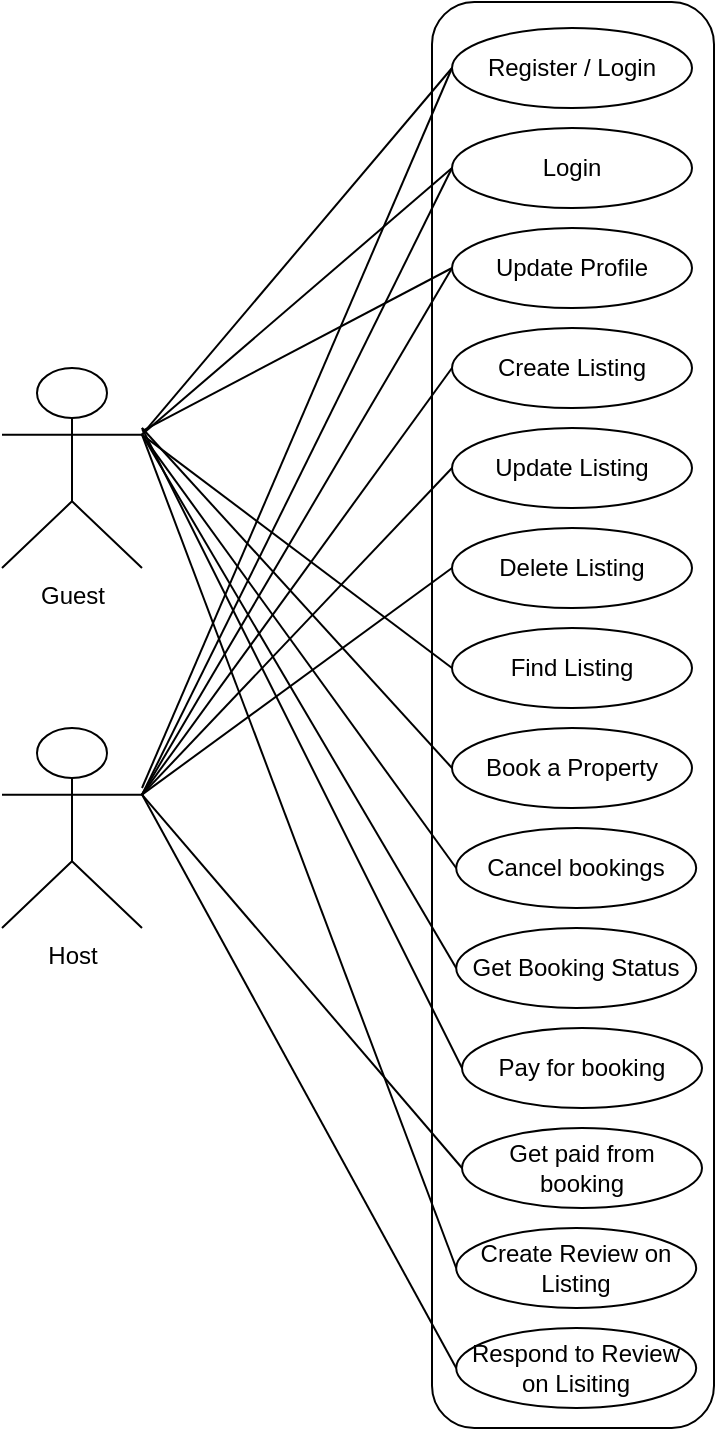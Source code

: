 <mxfile version="27.0.9">
  <diagram name="Page-1" id="8lpm2x68mHgcvznHmkPf">
    <mxGraphModel dx="1590" dy="1207" grid="1" gridSize="10" guides="1" tooltips="1" connect="1" arrows="1" fold="1" page="1" pageScale="1" pageWidth="850" pageHeight="1100" math="0" shadow="0">
      <root>
        <mxCell id="0" />
        <mxCell id="1" parent="0" />
        <mxCell id="5RpXC79Q0CYbs50ffNDS-63" value="" style="rounded=1;whiteSpace=wrap;html=1;" vertex="1" parent="1">
          <mxGeometry x="355" y="267" width="141" height="713" as="geometry" />
        </mxCell>
        <mxCell id="5RpXC79Q0CYbs50ffNDS-3" value="Register / Login" style="ellipse;whiteSpace=wrap;html=1;" vertex="1" parent="1">
          <mxGeometry x="365" y="280" width="120" height="40" as="geometry" />
        </mxCell>
        <mxCell id="5RpXC79Q0CYbs50ffNDS-4" value="Login" style="ellipse;whiteSpace=wrap;html=1;" vertex="1" parent="1">
          <mxGeometry x="365" y="330" width="120" height="40" as="geometry" />
        </mxCell>
        <mxCell id="5RpXC79Q0CYbs50ffNDS-5" value="Update Profile" style="ellipse;whiteSpace=wrap;html=1;" vertex="1" parent="1">
          <mxGeometry x="365" y="380" width="120" height="40" as="geometry" />
        </mxCell>
        <mxCell id="5RpXC79Q0CYbs50ffNDS-6" value="Create Listing" style="ellipse;whiteSpace=wrap;html=1;" vertex="1" parent="1">
          <mxGeometry x="365" y="430" width="120" height="40" as="geometry" />
        </mxCell>
        <mxCell id="5RpXC79Q0CYbs50ffNDS-7" value="Update Listing" style="ellipse;whiteSpace=wrap;html=1;" vertex="1" parent="1">
          <mxGeometry x="365" y="480" width="120" height="40" as="geometry" />
        </mxCell>
        <mxCell id="5RpXC79Q0CYbs50ffNDS-8" value="Delete Listing" style="ellipse;whiteSpace=wrap;html=1;" vertex="1" parent="1">
          <mxGeometry x="365" y="530" width="120" height="40" as="geometry" />
        </mxCell>
        <mxCell id="5RpXC79Q0CYbs50ffNDS-9" value="Find Listing" style="ellipse;whiteSpace=wrap;html=1;" vertex="1" parent="1">
          <mxGeometry x="365" y="580" width="120" height="40" as="geometry" />
        </mxCell>
        <mxCell id="5RpXC79Q0CYbs50ffNDS-10" value="Book a Property" style="ellipse;whiteSpace=wrap;html=1;" vertex="1" parent="1">
          <mxGeometry x="365" y="630" width="120" height="40" as="geometry" />
        </mxCell>
        <mxCell id="5RpXC79Q0CYbs50ffNDS-11" value="Cancel bookings" style="ellipse;whiteSpace=wrap;html=1;" vertex="1" parent="1">
          <mxGeometry x="367.09" y="680" width="120" height="40" as="geometry" />
        </mxCell>
        <mxCell id="5RpXC79Q0CYbs50ffNDS-12" value="Get Booking Status" style="ellipse;whiteSpace=wrap;html=1;" vertex="1" parent="1">
          <mxGeometry x="367.09" y="730" width="120" height="40" as="geometry" />
        </mxCell>
        <mxCell id="5RpXC79Q0CYbs50ffNDS-13" value="Pay for booking" style="ellipse;whiteSpace=wrap;html=1;" vertex="1" parent="1">
          <mxGeometry x="370" y="780" width="120" height="40" as="geometry" />
        </mxCell>
        <mxCell id="5RpXC79Q0CYbs50ffNDS-14" value="Get paid from booking" style="ellipse;whiteSpace=wrap;html=1;" vertex="1" parent="1">
          <mxGeometry x="370" y="830" width="120" height="40" as="geometry" />
        </mxCell>
        <mxCell id="5RpXC79Q0CYbs50ffNDS-15" value="Create Review on Listing" style="ellipse;whiteSpace=wrap;html=1;" vertex="1" parent="1">
          <mxGeometry x="367.09" y="880" width="120" height="40" as="geometry" />
        </mxCell>
        <mxCell id="5RpXC79Q0CYbs50ffNDS-16" value="Respond to Review on Lisiting" style="ellipse;whiteSpace=wrap;html=1;" vertex="1" parent="1">
          <mxGeometry x="367.09" y="930" width="120" height="40" as="geometry" />
        </mxCell>
        <mxCell id="5RpXC79Q0CYbs50ffNDS-21" style="rounded=0;orthogonalLoop=1;jettySize=auto;html=1;entryX=0;entryY=0.5;entryDx=0;entryDy=0;endArrow=none;startFill=0;exitX=1;exitY=0.333;exitDx=0;exitDy=0;exitPerimeter=0;" edge="1" parent="1" source="5RpXC79Q0CYbs50ffNDS-17" target="5RpXC79Q0CYbs50ffNDS-3">
          <mxGeometry relative="1" as="geometry" />
        </mxCell>
        <mxCell id="5RpXC79Q0CYbs50ffNDS-22" style="rounded=0;orthogonalLoop=1;jettySize=auto;html=1;entryX=0;entryY=0.5;entryDx=0;entryDy=0;endArrow=none;startFill=0;exitX=1;exitY=0.333;exitDx=0;exitDy=0;exitPerimeter=0;" edge="1" parent="1" source="5RpXC79Q0CYbs50ffNDS-17" target="5RpXC79Q0CYbs50ffNDS-4">
          <mxGeometry relative="1" as="geometry" />
        </mxCell>
        <mxCell id="5RpXC79Q0CYbs50ffNDS-23" style="rounded=0;orthogonalLoop=1;jettySize=auto;html=1;entryX=0;entryY=0.5;entryDx=0;entryDy=0;endArrow=none;startFill=0;" edge="1" parent="1" source="5RpXC79Q0CYbs50ffNDS-17" target="5RpXC79Q0CYbs50ffNDS-5">
          <mxGeometry relative="1" as="geometry" />
        </mxCell>
        <mxCell id="5RpXC79Q0CYbs50ffNDS-24" style="rounded=0;orthogonalLoop=1;jettySize=auto;html=1;entryX=0;entryY=0.5;entryDx=0;entryDy=0;endArrow=none;startFill=0;exitX=1;exitY=0.333;exitDx=0;exitDy=0;exitPerimeter=0;" edge="1" parent="1" source="5RpXC79Q0CYbs50ffNDS-17" target="5RpXC79Q0CYbs50ffNDS-9">
          <mxGeometry relative="1" as="geometry" />
        </mxCell>
        <mxCell id="5RpXC79Q0CYbs50ffNDS-25" style="rounded=0;orthogonalLoop=1;jettySize=auto;html=1;entryX=0;entryY=0.5;entryDx=0;entryDy=0;endArrow=none;startFill=0;" edge="1" parent="1" target="5RpXC79Q0CYbs50ffNDS-10">
          <mxGeometry relative="1" as="geometry">
            <mxPoint x="210" y="480" as="sourcePoint" />
          </mxGeometry>
        </mxCell>
        <mxCell id="5RpXC79Q0CYbs50ffNDS-26" style="rounded=0;orthogonalLoop=1;jettySize=auto;html=1;entryX=0;entryY=0.5;entryDx=0;entryDy=0;endArrow=none;startFill=0;exitX=1;exitY=0.333;exitDx=0;exitDy=0;exitPerimeter=0;" edge="1" parent="1" source="5RpXC79Q0CYbs50ffNDS-17" target="5RpXC79Q0CYbs50ffNDS-11">
          <mxGeometry relative="1" as="geometry" />
        </mxCell>
        <mxCell id="5RpXC79Q0CYbs50ffNDS-27" style="rounded=0;orthogonalLoop=1;jettySize=auto;html=1;entryX=0;entryY=0.5;entryDx=0;entryDy=0;endArrow=none;startFill=0;exitX=1;exitY=0.333;exitDx=0;exitDy=0;exitPerimeter=0;" edge="1" parent="1" source="5RpXC79Q0CYbs50ffNDS-17" target="5RpXC79Q0CYbs50ffNDS-12">
          <mxGeometry relative="1" as="geometry" />
        </mxCell>
        <mxCell id="5RpXC79Q0CYbs50ffNDS-28" style="rounded=0;orthogonalLoop=1;jettySize=auto;html=1;entryX=0;entryY=0.5;entryDx=0;entryDy=0;endArrow=none;startFill=0;" edge="1" parent="1" target="5RpXC79Q0CYbs50ffNDS-13">
          <mxGeometry relative="1" as="geometry">
            <mxPoint x="210" y="480" as="sourcePoint" />
          </mxGeometry>
        </mxCell>
        <mxCell id="5RpXC79Q0CYbs50ffNDS-29" style="rounded=0;orthogonalLoop=1;jettySize=auto;html=1;entryX=0;entryY=0.5;entryDx=0;entryDy=0;endArrow=none;startFill=0;exitX=1;exitY=0.333;exitDx=0;exitDy=0;exitPerimeter=0;" edge="1" parent="1" source="5RpXC79Q0CYbs50ffNDS-17" target="5RpXC79Q0CYbs50ffNDS-15">
          <mxGeometry relative="1" as="geometry" />
        </mxCell>
        <mxCell id="5RpXC79Q0CYbs50ffNDS-17" value="Guest" style="shape=umlActor;verticalLabelPosition=bottom;verticalAlign=top;html=1;outlineConnect=0;" vertex="1" parent="1">
          <mxGeometry x="140" y="450" width="70" height="100" as="geometry" />
        </mxCell>
        <mxCell id="5RpXC79Q0CYbs50ffNDS-30" style="rounded=0;orthogonalLoop=1;jettySize=auto;html=1;entryX=0;entryY=0.5;entryDx=0;entryDy=0;endArrow=none;startFill=0;" edge="1" parent="1" target="5RpXC79Q0CYbs50ffNDS-3">
          <mxGeometry relative="1" as="geometry">
            <mxPoint x="210" y="660" as="sourcePoint" />
          </mxGeometry>
        </mxCell>
        <mxCell id="5RpXC79Q0CYbs50ffNDS-31" style="rounded=0;orthogonalLoop=1;jettySize=auto;html=1;entryX=0;entryY=0.5;entryDx=0;entryDy=0;strokeColor=default;endArrow=none;startFill=0;exitX=1;exitY=0.333;exitDx=0;exitDy=0;exitPerimeter=0;" edge="1" parent="1" source="5RpXC79Q0CYbs50ffNDS-20" target="5RpXC79Q0CYbs50ffNDS-4">
          <mxGeometry relative="1" as="geometry" />
        </mxCell>
        <mxCell id="5RpXC79Q0CYbs50ffNDS-32" style="rounded=0;orthogonalLoop=1;jettySize=auto;html=1;entryX=0;entryY=0.5;entryDx=0;entryDy=0;endArrow=none;startFill=0;exitX=1;exitY=0.333;exitDx=0;exitDy=0;exitPerimeter=0;" edge="1" parent="1" source="5RpXC79Q0CYbs50ffNDS-20" target="5RpXC79Q0CYbs50ffNDS-5">
          <mxGeometry relative="1" as="geometry" />
        </mxCell>
        <mxCell id="5RpXC79Q0CYbs50ffNDS-33" style="rounded=0;orthogonalLoop=1;jettySize=auto;html=1;entryX=0;entryY=0.5;entryDx=0;entryDy=0;endArrow=none;startFill=0;exitX=1;exitY=0.333;exitDx=0;exitDy=0;exitPerimeter=0;" edge="1" parent="1" source="5RpXC79Q0CYbs50ffNDS-20" target="5RpXC79Q0CYbs50ffNDS-6">
          <mxGeometry relative="1" as="geometry" />
        </mxCell>
        <mxCell id="5RpXC79Q0CYbs50ffNDS-34" style="rounded=0;orthogonalLoop=1;jettySize=auto;html=1;entryX=0;entryY=0.5;entryDx=0;entryDy=0;endArrow=none;startFill=0;exitX=1;exitY=0.333;exitDx=0;exitDy=0;exitPerimeter=0;" edge="1" parent="1" source="5RpXC79Q0CYbs50ffNDS-20" target="5RpXC79Q0CYbs50ffNDS-7">
          <mxGeometry relative="1" as="geometry" />
        </mxCell>
        <mxCell id="5RpXC79Q0CYbs50ffNDS-35" style="rounded=0;orthogonalLoop=1;jettySize=auto;html=1;entryX=0;entryY=0.5;entryDx=0;entryDy=0;endArrow=none;startFill=0;exitX=1;exitY=0.333;exitDx=0;exitDy=0;exitPerimeter=0;" edge="1" parent="1" source="5RpXC79Q0CYbs50ffNDS-20" target="5RpXC79Q0CYbs50ffNDS-8">
          <mxGeometry relative="1" as="geometry" />
        </mxCell>
        <mxCell id="5RpXC79Q0CYbs50ffNDS-36" style="rounded=0;orthogonalLoop=1;jettySize=auto;html=1;entryX=0;entryY=0.5;entryDx=0;entryDy=0;endArrow=none;startFill=0;exitX=1;exitY=0.333;exitDx=0;exitDy=0;exitPerimeter=0;" edge="1" parent="1" source="5RpXC79Q0CYbs50ffNDS-20" target="5RpXC79Q0CYbs50ffNDS-14">
          <mxGeometry relative="1" as="geometry" />
        </mxCell>
        <mxCell id="5RpXC79Q0CYbs50ffNDS-38" style="rounded=0;orthogonalLoop=1;jettySize=auto;html=1;entryX=0;entryY=0.5;entryDx=0;entryDy=0;endArrow=none;startFill=0;exitX=1;exitY=0.333;exitDx=0;exitDy=0;exitPerimeter=0;" edge="1" parent="1" source="5RpXC79Q0CYbs50ffNDS-20" target="5RpXC79Q0CYbs50ffNDS-16">
          <mxGeometry relative="1" as="geometry" />
        </mxCell>
        <mxCell id="5RpXC79Q0CYbs50ffNDS-20" value="Host" style="shape=umlActor;verticalLabelPosition=bottom;verticalAlign=top;html=1;outlineConnect=0;" vertex="1" parent="1">
          <mxGeometry x="140" y="630" width="70" height="100" as="geometry" />
        </mxCell>
      </root>
    </mxGraphModel>
  </diagram>
</mxfile>
